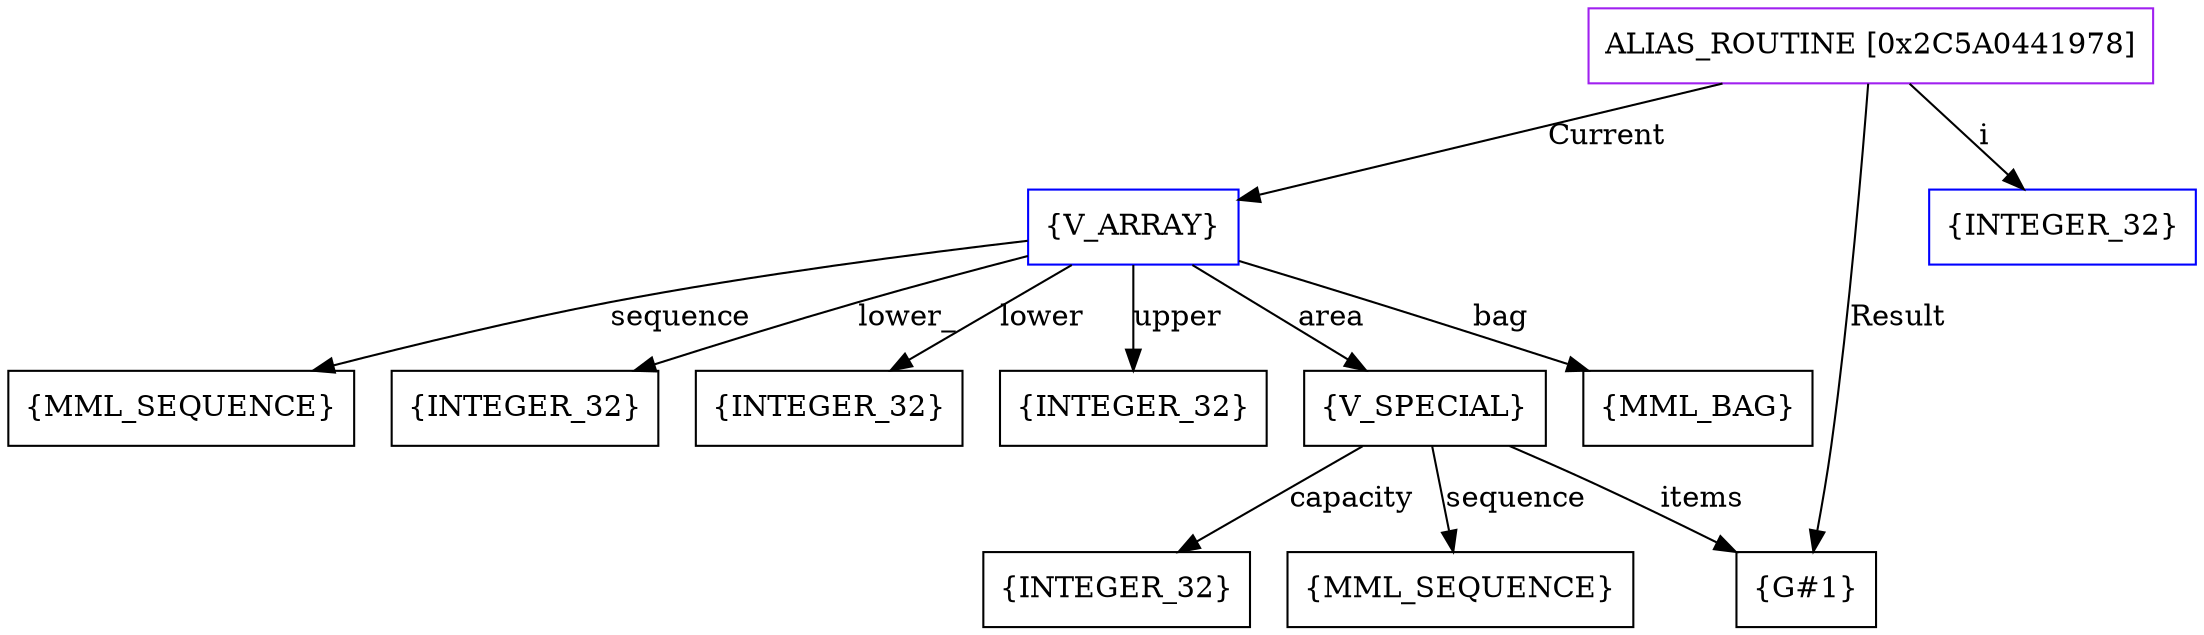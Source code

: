 digraph g {
	node [shape=box]
	b1[color=purple label=<ALIAS_ROUTINE [0x2C5A0441978]>]
	b2[color=blue label=<{V_ARRAY}>]
	b3[label=<{MML_BAG}>]
	b4[label=<{MML_SEQUENCE}>]
	b5[label=<{INTEGER_32}>]
	b6[label=<{INTEGER_32}>]
	b7[label=<{INTEGER_32}>]
	b8[label=<{V_SPECIAL}>]
	b9[label=<{G#1}>]
	b10[label=<{INTEGER_32}>]
	b11[label=<{MML_SEQUENCE}>]
	b12[color=blue label=<{INTEGER_32}>]
	b1->b2[label=<Current>]
	b2->b3[label=<bag>]
	b2->b4[label=<sequence>]
	b2->b5[label=<lower_>]
	b2->b6[label=<lower>]
	b2->b7[label=<upper>]
	b2->b8[label=<area>]
	b8->b9[label=<items>]
	b8->b10[label=<capacity>]
	b8->b11[label=<sequence>]
	b1->b12[label=<i>]
	b1->b9[label=<Result>]
}
